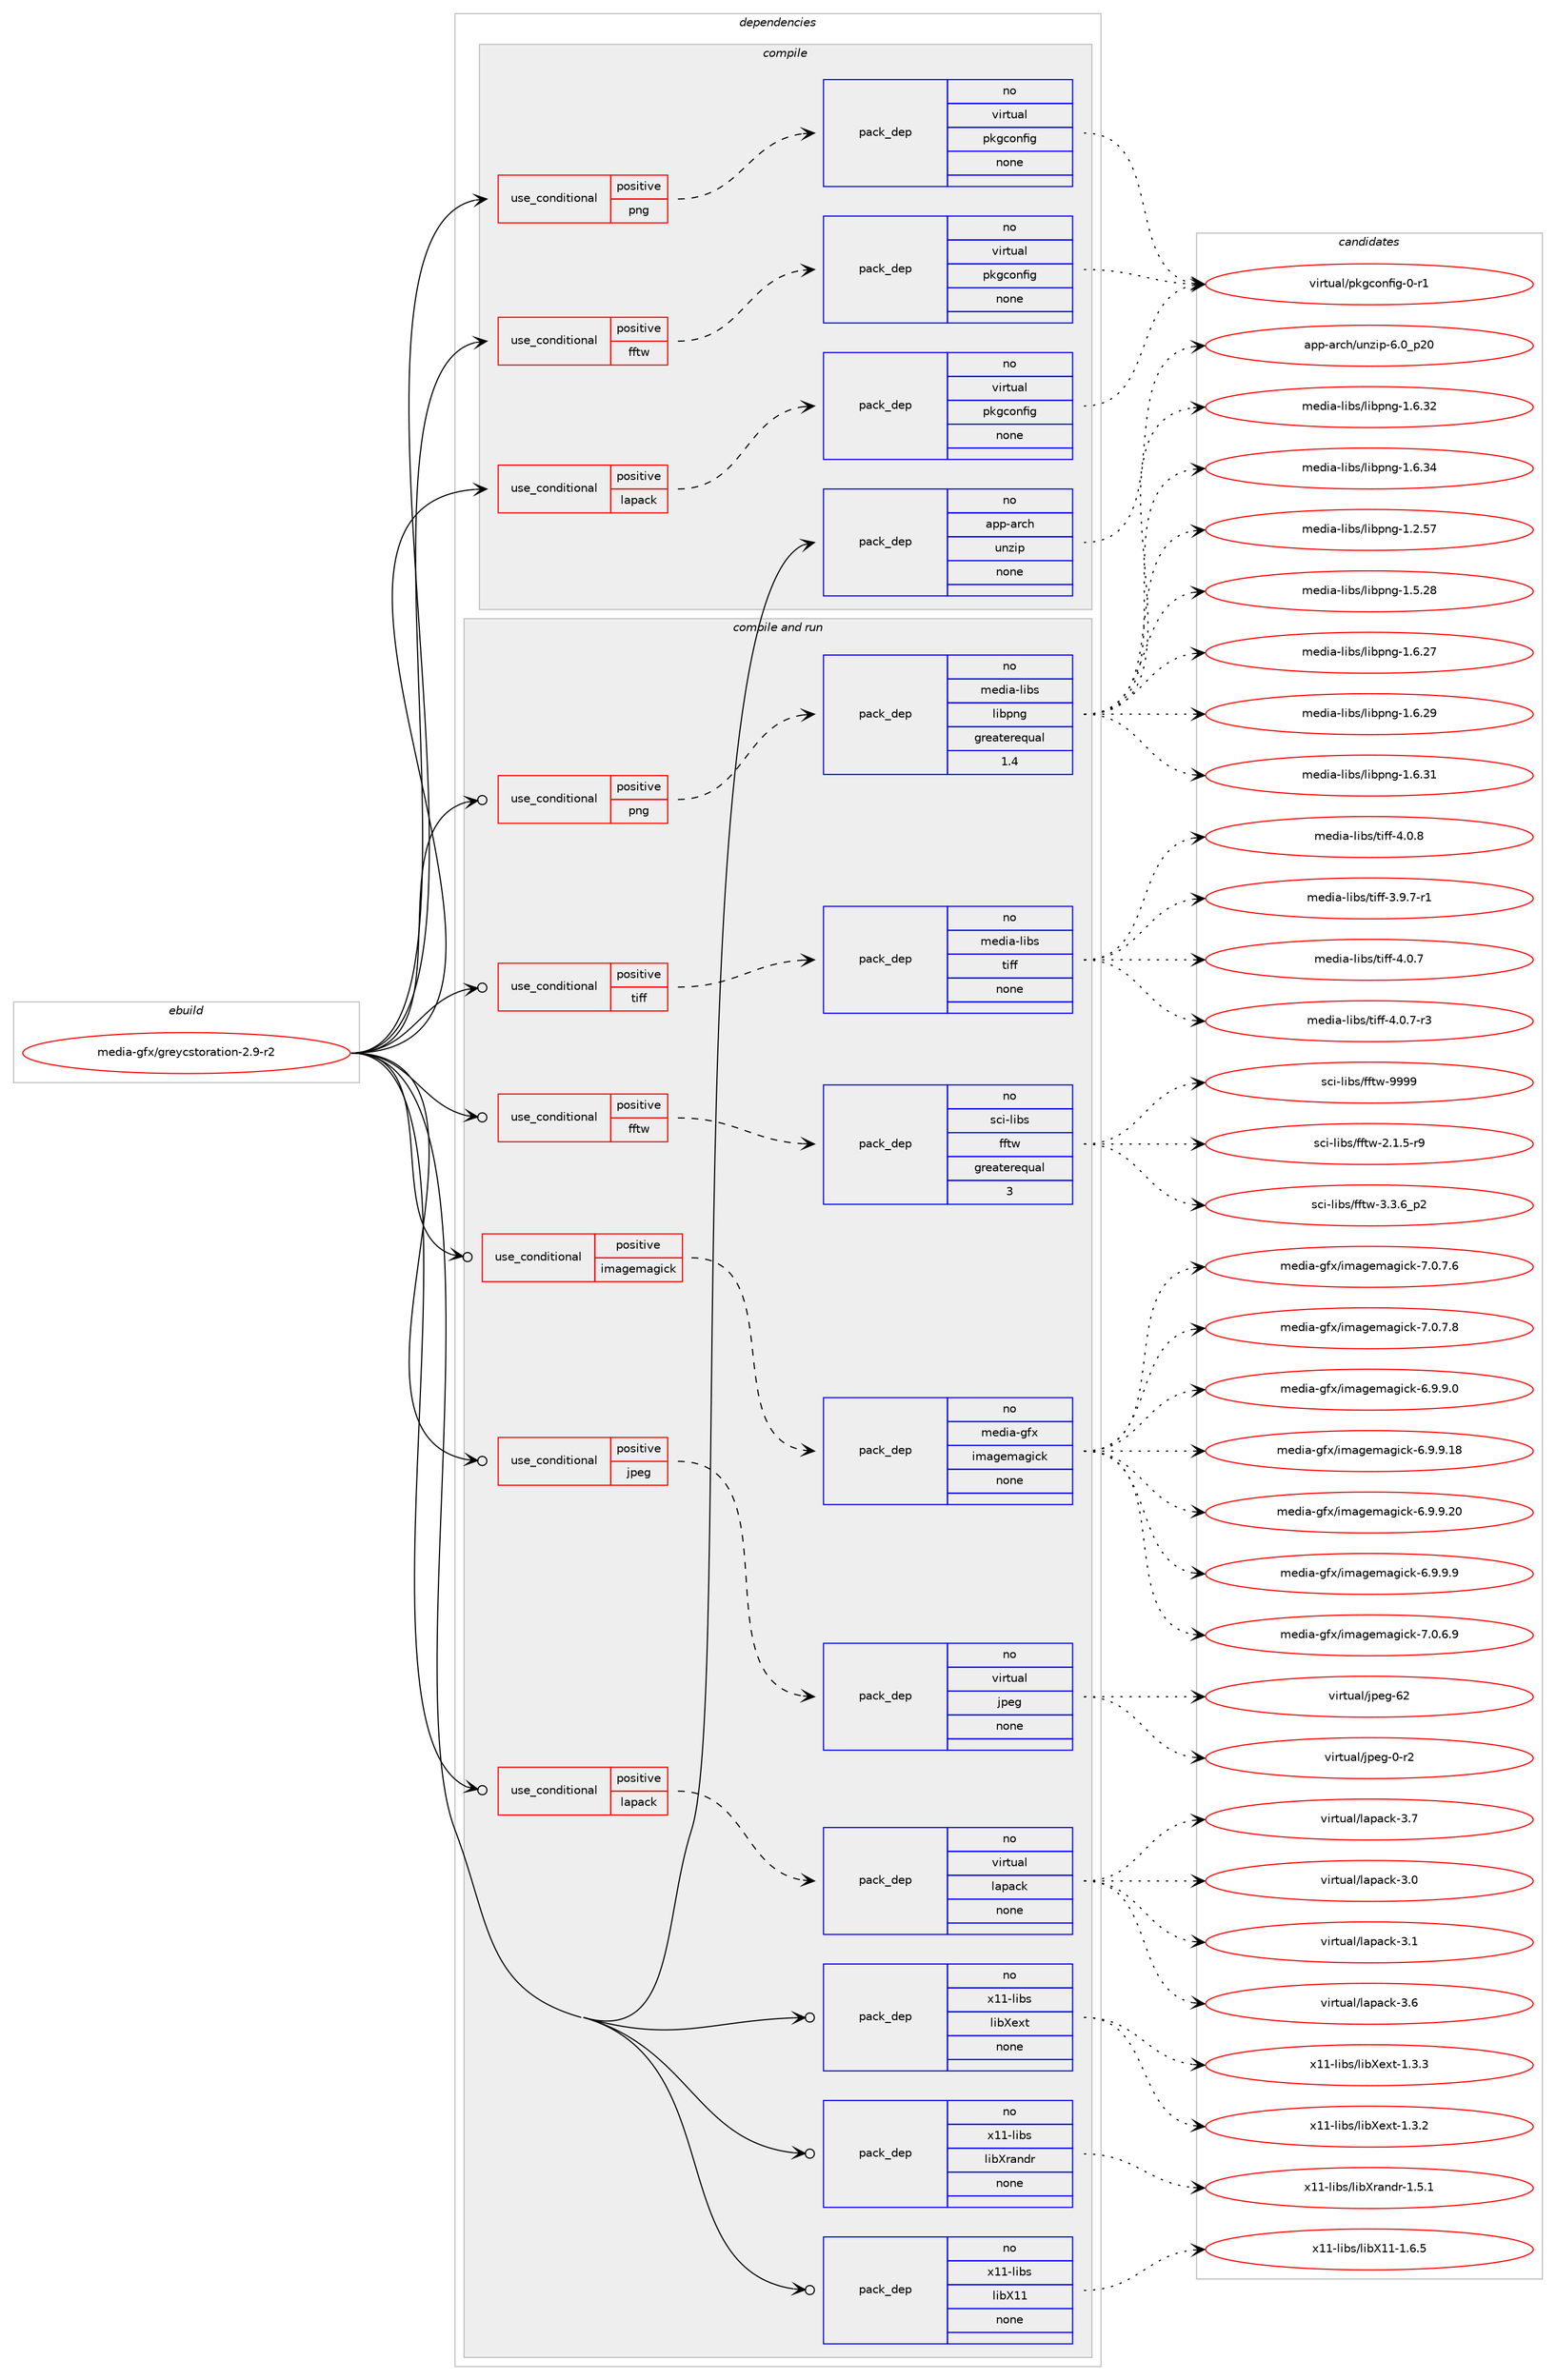 digraph prolog {

# *************
# Graph options
# *************

newrank=true;
concentrate=true;
compound=true;
graph [rankdir=LR,fontname=Helvetica,fontsize=10,ranksep=1.5];#, ranksep=2.5, nodesep=0.2];
edge  [arrowhead=vee];
node  [fontname=Helvetica,fontsize=10];

# **********
# The ebuild
# **********

subgraph cluster_leftcol {
color=gray;
rank=same;
label=<<i>ebuild</i>>;
id [label="media-gfx/greycstoration-2.9-r2", color=red, width=4, href="../media-gfx/greycstoration-2.9-r2.svg"];
}

# ****************
# The dependencies
# ****************

subgraph cluster_midcol {
color=gray;
label=<<i>dependencies</i>>;
subgraph cluster_compile {
fillcolor="#eeeeee";
style=filled;
label=<<i>compile</i>>;
subgraph cond87642 {
dependency354238 [label=<<TABLE BORDER="0" CELLBORDER="1" CELLSPACING="0" CELLPADDING="4"><TR><TD ROWSPAN="3" CELLPADDING="10">use_conditional</TD></TR><TR><TD>positive</TD></TR><TR><TD>fftw</TD></TR></TABLE>>, shape=none, color=red];
subgraph pack261204 {
dependency354239 [label=<<TABLE BORDER="0" CELLBORDER="1" CELLSPACING="0" CELLPADDING="4" WIDTH="220"><TR><TD ROWSPAN="6" CELLPADDING="30">pack_dep</TD></TR><TR><TD WIDTH="110">no</TD></TR><TR><TD>virtual</TD></TR><TR><TD>pkgconfig</TD></TR><TR><TD>none</TD></TR><TR><TD></TD></TR></TABLE>>, shape=none, color=blue];
}
dependency354238:e -> dependency354239:w [weight=20,style="dashed",arrowhead="vee"];
}
id:e -> dependency354238:w [weight=20,style="solid",arrowhead="vee"];
subgraph cond87643 {
dependency354240 [label=<<TABLE BORDER="0" CELLBORDER="1" CELLSPACING="0" CELLPADDING="4"><TR><TD ROWSPAN="3" CELLPADDING="10">use_conditional</TD></TR><TR><TD>positive</TD></TR><TR><TD>lapack</TD></TR></TABLE>>, shape=none, color=red];
subgraph pack261205 {
dependency354241 [label=<<TABLE BORDER="0" CELLBORDER="1" CELLSPACING="0" CELLPADDING="4" WIDTH="220"><TR><TD ROWSPAN="6" CELLPADDING="30">pack_dep</TD></TR><TR><TD WIDTH="110">no</TD></TR><TR><TD>virtual</TD></TR><TR><TD>pkgconfig</TD></TR><TR><TD>none</TD></TR><TR><TD></TD></TR></TABLE>>, shape=none, color=blue];
}
dependency354240:e -> dependency354241:w [weight=20,style="dashed",arrowhead="vee"];
}
id:e -> dependency354240:w [weight=20,style="solid",arrowhead="vee"];
subgraph cond87644 {
dependency354242 [label=<<TABLE BORDER="0" CELLBORDER="1" CELLSPACING="0" CELLPADDING="4"><TR><TD ROWSPAN="3" CELLPADDING="10">use_conditional</TD></TR><TR><TD>positive</TD></TR><TR><TD>png</TD></TR></TABLE>>, shape=none, color=red];
subgraph pack261206 {
dependency354243 [label=<<TABLE BORDER="0" CELLBORDER="1" CELLSPACING="0" CELLPADDING="4" WIDTH="220"><TR><TD ROWSPAN="6" CELLPADDING="30">pack_dep</TD></TR><TR><TD WIDTH="110">no</TD></TR><TR><TD>virtual</TD></TR><TR><TD>pkgconfig</TD></TR><TR><TD>none</TD></TR><TR><TD></TD></TR></TABLE>>, shape=none, color=blue];
}
dependency354242:e -> dependency354243:w [weight=20,style="dashed",arrowhead="vee"];
}
id:e -> dependency354242:w [weight=20,style="solid",arrowhead="vee"];
subgraph pack261207 {
dependency354244 [label=<<TABLE BORDER="0" CELLBORDER="1" CELLSPACING="0" CELLPADDING="4" WIDTH="220"><TR><TD ROWSPAN="6" CELLPADDING="30">pack_dep</TD></TR><TR><TD WIDTH="110">no</TD></TR><TR><TD>app-arch</TD></TR><TR><TD>unzip</TD></TR><TR><TD>none</TD></TR><TR><TD></TD></TR></TABLE>>, shape=none, color=blue];
}
id:e -> dependency354244:w [weight=20,style="solid",arrowhead="vee"];
}
subgraph cluster_compileandrun {
fillcolor="#eeeeee";
style=filled;
label=<<i>compile and run</i>>;
subgraph cond87645 {
dependency354245 [label=<<TABLE BORDER="0" CELLBORDER="1" CELLSPACING="0" CELLPADDING="4"><TR><TD ROWSPAN="3" CELLPADDING="10">use_conditional</TD></TR><TR><TD>positive</TD></TR><TR><TD>fftw</TD></TR></TABLE>>, shape=none, color=red];
subgraph pack261208 {
dependency354246 [label=<<TABLE BORDER="0" CELLBORDER="1" CELLSPACING="0" CELLPADDING="4" WIDTH="220"><TR><TD ROWSPAN="6" CELLPADDING="30">pack_dep</TD></TR><TR><TD WIDTH="110">no</TD></TR><TR><TD>sci-libs</TD></TR><TR><TD>fftw</TD></TR><TR><TD>greaterequal</TD></TR><TR><TD>3</TD></TR></TABLE>>, shape=none, color=blue];
}
dependency354245:e -> dependency354246:w [weight=20,style="dashed",arrowhead="vee"];
}
id:e -> dependency354245:w [weight=20,style="solid",arrowhead="odotvee"];
subgraph cond87646 {
dependency354247 [label=<<TABLE BORDER="0" CELLBORDER="1" CELLSPACING="0" CELLPADDING="4"><TR><TD ROWSPAN="3" CELLPADDING="10">use_conditional</TD></TR><TR><TD>positive</TD></TR><TR><TD>imagemagick</TD></TR></TABLE>>, shape=none, color=red];
subgraph pack261209 {
dependency354248 [label=<<TABLE BORDER="0" CELLBORDER="1" CELLSPACING="0" CELLPADDING="4" WIDTH="220"><TR><TD ROWSPAN="6" CELLPADDING="30">pack_dep</TD></TR><TR><TD WIDTH="110">no</TD></TR><TR><TD>media-gfx</TD></TR><TR><TD>imagemagick</TD></TR><TR><TD>none</TD></TR><TR><TD></TD></TR></TABLE>>, shape=none, color=blue];
}
dependency354247:e -> dependency354248:w [weight=20,style="dashed",arrowhead="vee"];
}
id:e -> dependency354247:w [weight=20,style="solid",arrowhead="odotvee"];
subgraph cond87647 {
dependency354249 [label=<<TABLE BORDER="0" CELLBORDER="1" CELLSPACING="0" CELLPADDING="4"><TR><TD ROWSPAN="3" CELLPADDING="10">use_conditional</TD></TR><TR><TD>positive</TD></TR><TR><TD>jpeg</TD></TR></TABLE>>, shape=none, color=red];
subgraph pack261210 {
dependency354250 [label=<<TABLE BORDER="0" CELLBORDER="1" CELLSPACING="0" CELLPADDING="4" WIDTH="220"><TR><TD ROWSPAN="6" CELLPADDING="30">pack_dep</TD></TR><TR><TD WIDTH="110">no</TD></TR><TR><TD>virtual</TD></TR><TR><TD>jpeg</TD></TR><TR><TD>none</TD></TR><TR><TD></TD></TR></TABLE>>, shape=none, color=blue];
}
dependency354249:e -> dependency354250:w [weight=20,style="dashed",arrowhead="vee"];
}
id:e -> dependency354249:w [weight=20,style="solid",arrowhead="odotvee"];
subgraph cond87648 {
dependency354251 [label=<<TABLE BORDER="0" CELLBORDER="1" CELLSPACING="0" CELLPADDING="4"><TR><TD ROWSPAN="3" CELLPADDING="10">use_conditional</TD></TR><TR><TD>positive</TD></TR><TR><TD>lapack</TD></TR></TABLE>>, shape=none, color=red];
subgraph pack261211 {
dependency354252 [label=<<TABLE BORDER="0" CELLBORDER="1" CELLSPACING="0" CELLPADDING="4" WIDTH="220"><TR><TD ROWSPAN="6" CELLPADDING="30">pack_dep</TD></TR><TR><TD WIDTH="110">no</TD></TR><TR><TD>virtual</TD></TR><TR><TD>lapack</TD></TR><TR><TD>none</TD></TR><TR><TD></TD></TR></TABLE>>, shape=none, color=blue];
}
dependency354251:e -> dependency354252:w [weight=20,style="dashed",arrowhead="vee"];
}
id:e -> dependency354251:w [weight=20,style="solid",arrowhead="odotvee"];
subgraph cond87649 {
dependency354253 [label=<<TABLE BORDER="0" CELLBORDER="1" CELLSPACING="0" CELLPADDING="4"><TR><TD ROWSPAN="3" CELLPADDING="10">use_conditional</TD></TR><TR><TD>positive</TD></TR><TR><TD>png</TD></TR></TABLE>>, shape=none, color=red];
subgraph pack261212 {
dependency354254 [label=<<TABLE BORDER="0" CELLBORDER="1" CELLSPACING="0" CELLPADDING="4" WIDTH="220"><TR><TD ROWSPAN="6" CELLPADDING="30">pack_dep</TD></TR><TR><TD WIDTH="110">no</TD></TR><TR><TD>media-libs</TD></TR><TR><TD>libpng</TD></TR><TR><TD>greaterequal</TD></TR><TR><TD>1.4</TD></TR></TABLE>>, shape=none, color=blue];
}
dependency354253:e -> dependency354254:w [weight=20,style="dashed",arrowhead="vee"];
}
id:e -> dependency354253:w [weight=20,style="solid",arrowhead="odotvee"];
subgraph cond87650 {
dependency354255 [label=<<TABLE BORDER="0" CELLBORDER="1" CELLSPACING="0" CELLPADDING="4"><TR><TD ROWSPAN="3" CELLPADDING="10">use_conditional</TD></TR><TR><TD>positive</TD></TR><TR><TD>tiff</TD></TR></TABLE>>, shape=none, color=red];
subgraph pack261213 {
dependency354256 [label=<<TABLE BORDER="0" CELLBORDER="1" CELLSPACING="0" CELLPADDING="4" WIDTH="220"><TR><TD ROWSPAN="6" CELLPADDING="30">pack_dep</TD></TR><TR><TD WIDTH="110">no</TD></TR><TR><TD>media-libs</TD></TR><TR><TD>tiff</TD></TR><TR><TD>none</TD></TR><TR><TD></TD></TR></TABLE>>, shape=none, color=blue];
}
dependency354255:e -> dependency354256:w [weight=20,style="dashed",arrowhead="vee"];
}
id:e -> dependency354255:w [weight=20,style="solid",arrowhead="odotvee"];
subgraph pack261214 {
dependency354257 [label=<<TABLE BORDER="0" CELLBORDER="1" CELLSPACING="0" CELLPADDING="4" WIDTH="220"><TR><TD ROWSPAN="6" CELLPADDING="30">pack_dep</TD></TR><TR><TD WIDTH="110">no</TD></TR><TR><TD>x11-libs</TD></TR><TR><TD>libX11</TD></TR><TR><TD>none</TD></TR><TR><TD></TD></TR></TABLE>>, shape=none, color=blue];
}
id:e -> dependency354257:w [weight=20,style="solid",arrowhead="odotvee"];
subgraph pack261215 {
dependency354258 [label=<<TABLE BORDER="0" CELLBORDER="1" CELLSPACING="0" CELLPADDING="4" WIDTH="220"><TR><TD ROWSPAN="6" CELLPADDING="30">pack_dep</TD></TR><TR><TD WIDTH="110">no</TD></TR><TR><TD>x11-libs</TD></TR><TR><TD>libXext</TD></TR><TR><TD>none</TD></TR><TR><TD></TD></TR></TABLE>>, shape=none, color=blue];
}
id:e -> dependency354258:w [weight=20,style="solid",arrowhead="odotvee"];
subgraph pack261216 {
dependency354259 [label=<<TABLE BORDER="0" CELLBORDER="1" CELLSPACING="0" CELLPADDING="4" WIDTH="220"><TR><TD ROWSPAN="6" CELLPADDING="30">pack_dep</TD></TR><TR><TD WIDTH="110">no</TD></TR><TR><TD>x11-libs</TD></TR><TR><TD>libXrandr</TD></TR><TR><TD>none</TD></TR><TR><TD></TD></TR></TABLE>>, shape=none, color=blue];
}
id:e -> dependency354259:w [weight=20,style="solid",arrowhead="odotvee"];
}
subgraph cluster_run {
fillcolor="#eeeeee";
style=filled;
label=<<i>run</i>>;
}
}

# **************
# The candidates
# **************

subgraph cluster_choices {
rank=same;
color=gray;
label=<<i>candidates</i>>;

subgraph choice261204 {
color=black;
nodesep=1;
choice11810511411611797108471121071039911111010210510345484511449 [label="virtual/pkgconfig-0-r1", color=red, width=4,href="../virtual/pkgconfig-0-r1.svg"];
dependency354239:e -> choice11810511411611797108471121071039911111010210510345484511449:w [style=dotted,weight="100"];
}
subgraph choice261205 {
color=black;
nodesep=1;
choice11810511411611797108471121071039911111010210510345484511449 [label="virtual/pkgconfig-0-r1", color=red, width=4,href="../virtual/pkgconfig-0-r1.svg"];
dependency354241:e -> choice11810511411611797108471121071039911111010210510345484511449:w [style=dotted,weight="100"];
}
subgraph choice261206 {
color=black;
nodesep=1;
choice11810511411611797108471121071039911111010210510345484511449 [label="virtual/pkgconfig-0-r1", color=red, width=4,href="../virtual/pkgconfig-0-r1.svg"];
dependency354243:e -> choice11810511411611797108471121071039911111010210510345484511449:w [style=dotted,weight="100"];
}
subgraph choice261207 {
color=black;
nodesep=1;
choice971121124597114991044711711012210511245544648951125048 [label="app-arch/unzip-6.0_p20", color=red, width=4,href="../app-arch/unzip-6.0_p20.svg"];
dependency354244:e -> choice971121124597114991044711711012210511245544648951125048:w [style=dotted,weight="100"];
}
subgraph choice261208 {
color=black;
nodesep=1;
choice115991054510810598115471021021161194550464946534511457 [label="sci-libs/fftw-2.1.5-r9", color=red, width=4,href="../sci-libs/fftw-2.1.5-r9.svg"];
choice115991054510810598115471021021161194551465146549511250 [label="sci-libs/fftw-3.3.6_p2", color=red, width=4,href="../sci-libs/fftw-3.3.6_p2.svg"];
choice115991054510810598115471021021161194557575757 [label="sci-libs/fftw-9999", color=red, width=4,href="../sci-libs/fftw-9999.svg"];
dependency354246:e -> choice115991054510810598115471021021161194550464946534511457:w [style=dotted,weight="100"];
dependency354246:e -> choice115991054510810598115471021021161194551465146549511250:w [style=dotted,weight="100"];
dependency354246:e -> choice115991054510810598115471021021161194557575757:w [style=dotted,weight="100"];
}
subgraph choice261209 {
color=black;
nodesep=1;
choice1091011001059745103102120471051099710310110997103105991074554465746574648 [label="media-gfx/imagemagick-6.9.9.0", color=red, width=4,href="../media-gfx/imagemagick-6.9.9.0.svg"];
choice109101100105974510310212047105109971031011099710310599107455446574657464956 [label="media-gfx/imagemagick-6.9.9.18", color=red, width=4,href="../media-gfx/imagemagick-6.9.9.18.svg"];
choice109101100105974510310212047105109971031011099710310599107455446574657465048 [label="media-gfx/imagemagick-6.9.9.20", color=red, width=4,href="../media-gfx/imagemagick-6.9.9.20.svg"];
choice1091011001059745103102120471051099710310110997103105991074554465746574657 [label="media-gfx/imagemagick-6.9.9.9", color=red, width=4,href="../media-gfx/imagemagick-6.9.9.9.svg"];
choice1091011001059745103102120471051099710310110997103105991074555464846544657 [label="media-gfx/imagemagick-7.0.6.9", color=red, width=4,href="../media-gfx/imagemagick-7.0.6.9.svg"];
choice1091011001059745103102120471051099710310110997103105991074555464846554654 [label="media-gfx/imagemagick-7.0.7.6", color=red, width=4,href="../media-gfx/imagemagick-7.0.7.6.svg"];
choice1091011001059745103102120471051099710310110997103105991074555464846554656 [label="media-gfx/imagemagick-7.0.7.8", color=red, width=4,href="../media-gfx/imagemagick-7.0.7.8.svg"];
dependency354248:e -> choice1091011001059745103102120471051099710310110997103105991074554465746574648:w [style=dotted,weight="100"];
dependency354248:e -> choice109101100105974510310212047105109971031011099710310599107455446574657464956:w [style=dotted,weight="100"];
dependency354248:e -> choice109101100105974510310212047105109971031011099710310599107455446574657465048:w [style=dotted,weight="100"];
dependency354248:e -> choice1091011001059745103102120471051099710310110997103105991074554465746574657:w [style=dotted,weight="100"];
dependency354248:e -> choice1091011001059745103102120471051099710310110997103105991074555464846544657:w [style=dotted,weight="100"];
dependency354248:e -> choice1091011001059745103102120471051099710310110997103105991074555464846554654:w [style=dotted,weight="100"];
dependency354248:e -> choice1091011001059745103102120471051099710310110997103105991074555464846554656:w [style=dotted,weight="100"];
}
subgraph choice261210 {
color=black;
nodesep=1;
choice118105114116117971084710611210110345484511450 [label="virtual/jpeg-0-r2", color=red, width=4,href="../virtual/jpeg-0-r2.svg"];
choice1181051141161179710847106112101103455450 [label="virtual/jpeg-62", color=red, width=4,href="../virtual/jpeg-62.svg"];
dependency354250:e -> choice118105114116117971084710611210110345484511450:w [style=dotted,weight="100"];
dependency354250:e -> choice1181051141161179710847106112101103455450:w [style=dotted,weight="100"];
}
subgraph choice261211 {
color=black;
nodesep=1;
choice118105114116117971084710897112979910745514648 [label="virtual/lapack-3.0", color=red, width=4,href="../virtual/lapack-3.0.svg"];
choice118105114116117971084710897112979910745514649 [label="virtual/lapack-3.1", color=red, width=4,href="../virtual/lapack-3.1.svg"];
choice118105114116117971084710897112979910745514654 [label="virtual/lapack-3.6", color=red, width=4,href="../virtual/lapack-3.6.svg"];
choice118105114116117971084710897112979910745514655 [label="virtual/lapack-3.7", color=red, width=4,href="../virtual/lapack-3.7.svg"];
dependency354252:e -> choice118105114116117971084710897112979910745514648:w [style=dotted,weight="100"];
dependency354252:e -> choice118105114116117971084710897112979910745514649:w [style=dotted,weight="100"];
dependency354252:e -> choice118105114116117971084710897112979910745514654:w [style=dotted,weight="100"];
dependency354252:e -> choice118105114116117971084710897112979910745514655:w [style=dotted,weight="100"];
}
subgraph choice261212 {
color=black;
nodesep=1;
choice109101100105974510810598115471081059811211010345494650465355 [label="media-libs/libpng-1.2.57", color=red, width=4,href="../media-libs/libpng-1.2.57.svg"];
choice109101100105974510810598115471081059811211010345494653465056 [label="media-libs/libpng-1.5.28", color=red, width=4,href="../media-libs/libpng-1.5.28.svg"];
choice109101100105974510810598115471081059811211010345494654465055 [label="media-libs/libpng-1.6.27", color=red, width=4,href="../media-libs/libpng-1.6.27.svg"];
choice109101100105974510810598115471081059811211010345494654465057 [label="media-libs/libpng-1.6.29", color=red, width=4,href="../media-libs/libpng-1.6.29.svg"];
choice109101100105974510810598115471081059811211010345494654465149 [label="media-libs/libpng-1.6.31", color=red, width=4,href="../media-libs/libpng-1.6.31.svg"];
choice109101100105974510810598115471081059811211010345494654465150 [label="media-libs/libpng-1.6.32", color=red, width=4,href="../media-libs/libpng-1.6.32.svg"];
choice109101100105974510810598115471081059811211010345494654465152 [label="media-libs/libpng-1.6.34", color=red, width=4,href="../media-libs/libpng-1.6.34.svg"];
dependency354254:e -> choice109101100105974510810598115471081059811211010345494650465355:w [style=dotted,weight="100"];
dependency354254:e -> choice109101100105974510810598115471081059811211010345494653465056:w [style=dotted,weight="100"];
dependency354254:e -> choice109101100105974510810598115471081059811211010345494654465055:w [style=dotted,weight="100"];
dependency354254:e -> choice109101100105974510810598115471081059811211010345494654465057:w [style=dotted,weight="100"];
dependency354254:e -> choice109101100105974510810598115471081059811211010345494654465149:w [style=dotted,weight="100"];
dependency354254:e -> choice109101100105974510810598115471081059811211010345494654465150:w [style=dotted,weight="100"];
dependency354254:e -> choice109101100105974510810598115471081059811211010345494654465152:w [style=dotted,weight="100"];
}
subgraph choice261213 {
color=black;
nodesep=1;
choice109101100105974510810598115471161051021024551465746554511449 [label="media-libs/tiff-3.9.7-r1", color=red, width=4,href="../media-libs/tiff-3.9.7-r1.svg"];
choice10910110010597451081059811547116105102102455246484655 [label="media-libs/tiff-4.0.7", color=red, width=4,href="../media-libs/tiff-4.0.7.svg"];
choice109101100105974510810598115471161051021024552464846554511451 [label="media-libs/tiff-4.0.7-r3", color=red, width=4,href="../media-libs/tiff-4.0.7-r3.svg"];
choice10910110010597451081059811547116105102102455246484656 [label="media-libs/tiff-4.0.8", color=red, width=4,href="../media-libs/tiff-4.0.8.svg"];
dependency354256:e -> choice109101100105974510810598115471161051021024551465746554511449:w [style=dotted,weight="100"];
dependency354256:e -> choice10910110010597451081059811547116105102102455246484655:w [style=dotted,weight="100"];
dependency354256:e -> choice109101100105974510810598115471161051021024552464846554511451:w [style=dotted,weight="100"];
dependency354256:e -> choice10910110010597451081059811547116105102102455246484656:w [style=dotted,weight="100"];
}
subgraph choice261214 {
color=black;
nodesep=1;
choice120494945108105981154710810598884949454946544653 [label="x11-libs/libX11-1.6.5", color=red, width=4,href="../x11-libs/libX11-1.6.5.svg"];
dependency354257:e -> choice120494945108105981154710810598884949454946544653:w [style=dotted,weight="100"];
}
subgraph choice261215 {
color=black;
nodesep=1;
choice12049494510810598115471081059888101120116454946514650 [label="x11-libs/libXext-1.3.2", color=red, width=4,href="../x11-libs/libXext-1.3.2.svg"];
choice12049494510810598115471081059888101120116454946514651 [label="x11-libs/libXext-1.3.3", color=red, width=4,href="../x11-libs/libXext-1.3.3.svg"];
dependency354258:e -> choice12049494510810598115471081059888101120116454946514650:w [style=dotted,weight="100"];
dependency354258:e -> choice12049494510810598115471081059888101120116454946514651:w [style=dotted,weight="100"];
}
subgraph choice261216 {
color=black;
nodesep=1;
choice1204949451081059811547108105988811497110100114454946534649 [label="x11-libs/libXrandr-1.5.1", color=red, width=4,href="../x11-libs/libXrandr-1.5.1.svg"];
dependency354259:e -> choice1204949451081059811547108105988811497110100114454946534649:w [style=dotted,weight="100"];
}
}

}
